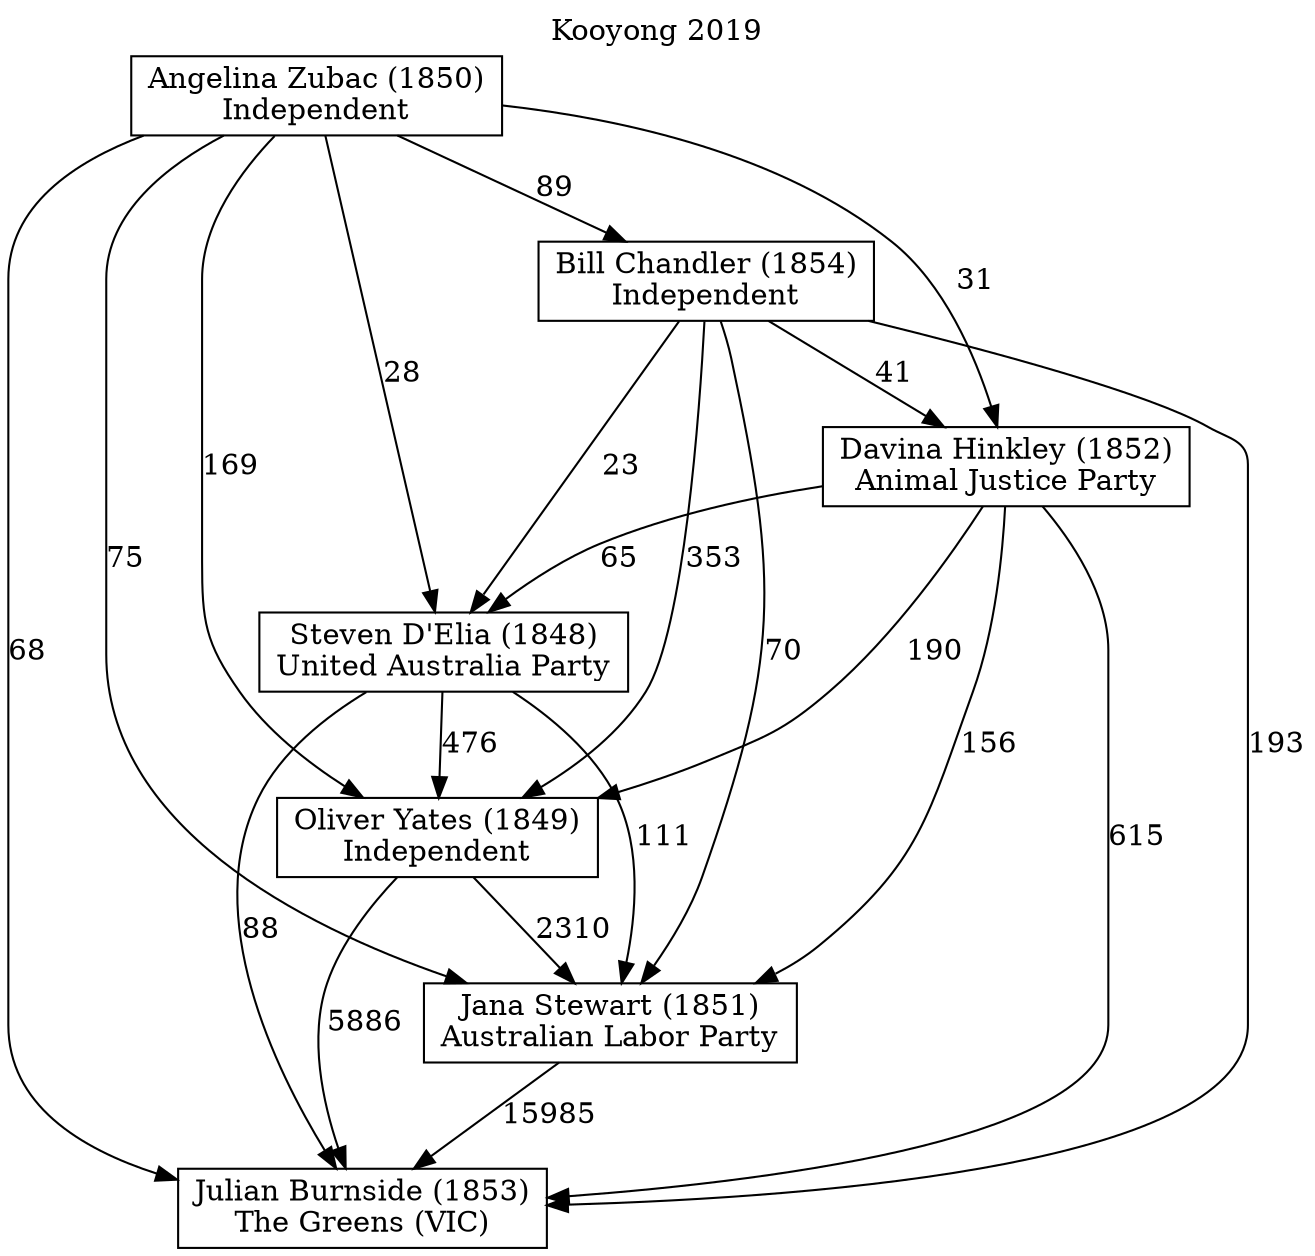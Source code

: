 // House preference flow
digraph "Julian Burnside (1853)_Kooyong_2019" {
	graph [label="Kooyong 2019" labelloc=t]
	node [shape=box]
	"Julian Burnside (1853)" [label="Julian Burnside (1853)
The Greens (VIC)"]
	"Jana Stewart (1851)" [label="Jana Stewart (1851)
Australian Labor Party"]
	"Oliver Yates (1849)" [label="Oliver Yates (1849)
Independent"]
	"Steven D'Elia (1848)" [label="Steven D'Elia (1848)
United Australia Party"]
	"Davina Hinkley (1852)" [label="Davina Hinkley (1852)
Animal Justice Party"]
	"Bill Chandler (1854)" [label="Bill Chandler (1854)
Independent"]
	"Angelina Zubac (1850)" [label="Angelina Zubac (1850)
Independent"]
	"Julian Burnside (1853)" [label="Julian Burnside (1853)
The Greens (VIC)"]
	"Oliver Yates (1849)" [label="Oliver Yates (1849)
Independent"]
	"Steven D'Elia (1848)" [label="Steven D'Elia (1848)
United Australia Party"]
	"Davina Hinkley (1852)" [label="Davina Hinkley (1852)
Animal Justice Party"]
	"Bill Chandler (1854)" [label="Bill Chandler (1854)
Independent"]
	"Angelina Zubac (1850)" [label="Angelina Zubac (1850)
Independent"]
	"Julian Burnside (1853)" [label="Julian Burnside (1853)
The Greens (VIC)"]
	"Steven D'Elia (1848)" [label="Steven D'Elia (1848)
United Australia Party"]
	"Davina Hinkley (1852)" [label="Davina Hinkley (1852)
Animal Justice Party"]
	"Bill Chandler (1854)" [label="Bill Chandler (1854)
Independent"]
	"Angelina Zubac (1850)" [label="Angelina Zubac (1850)
Independent"]
	"Julian Burnside (1853)" [label="Julian Burnside (1853)
The Greens (VIC)"]
	"Davina Hinkley (1852)" [label="Davina Hinkley (1852)
Animal Justice Party"]
	"Bill Chandler (1854)" [label="Bill Chandler (1854)
Independent"]
	"Angelina Zubac (1850)" [label="Angelina Zubac (1850)
Independent"]
	"Julian Burnside (1853)" [label="Julian Burnside (1853)
The Greens (VIC)"]
	"Bill Chandler (1854)" [label="Bill Chandler (1854)
Independent"]
	"Angelina Zubac (1850)" [label="Angelina Zubac (1850)
Independent"]
	"Julian Burnside (1853)" [label="Julian Burnside (1853)
The Greens (VIC)"]
	"Angelina Zubac (1850)" [label="Angelina Zubac (1850)
Independent"]
	"Angelina Zubac (1850)" [label="Angelina Zubac (1850)
Independent"]
	"Bill Chandler (1854)" [label="Bill Chandler (1854)
Independent"]
	"Angelina Zubac (1850)" [label="Angelina Zubac (1850)
Independent"]
	"Angelina Zubac (1850)" [label="Angelina Zubac (1850)
Independent"]
	"Davina Hinkley (1852)" [label="Davina Hinkley (1852)
Animal Justice Party"]
	"Bill Chandler (1854)" [label="Bill Chandler (1854)
Independent"]
	"Angelina Zubac (1850)" [label="Angelina Zubac (1850)
Independent"]
	"Davina Hinkley (1852)" [label="Davina Hinkley (1852)
Animal Justice Party"]
	"Angelina Zubac (1850)" [label="Angelina Zubac (1850)
Independent"]
	"Angelina Zubac (1850)" [label="Angelina Zubac (1850)
Independent"]
	"Bill Chandler (1854)" [label="Bill Chandler (1854)
Independent"]
	"Angelina Zubac (1850)" [label="Angelina Zubac (1850)
Independent"]
	"Angelina Zubac (1850)" [label="Angelina Zubac (1850)
Independent"]
	"Steven D'Elia (1848)" [label="Steven D'Elia (1848)
United Australia Party"]
	"Davina Hinkley (1852)" [label="Davina Hinkley (1852)
Animal Justice Party"]
	"Bill Chandler (1854)" [label="Bill Chandler (1854)
Independent"]
	"Angelina Zubac (1850)" [label="Angelina Zubac (1850)
Independent"]
	"Steven D'Elia (1848)" [label="Steven D'Elia (1848)
United Australia Party"]
	"Bill Chandler (1854)" [label="Bill Chandler (1854)
Independent"]
	"Angelina Zubac (1850)" [label="Angelina Zubac (1850)
Independent"]
	"Steven D'Elia (1848)" [label="Steven D'Elia (1848)
United Australia Party"]
	"Angelina Zubac (1850)" [label="Angelina Zubac (1850)
Independent"]
	"Angelina Zubac (1850)" [label="Angelina Zubac (1850)
Independent"]
	"Bill Chandler (1854)" [label="Bill Chandler (1854)
Independent"]
	"Angelina Zubac (1850)" [label="Angelina Zubac (1850)
Independent"]
	"Angelina Zubac (1850)" [label="Angelina Zubac (1850)
Independent"]
	"Davina Hinkley (1852)" [label="Davina Hinkley (1852)
Animal Justice Party"]
	"Bill Chandler (1854)" [label="Bill Chandler (1854)
Independent"]
	"Angelina Zubac (1850)" [label="Angelina Zubac (1850)
Independent"]
	"Davina Hinkley (1852)" [label="Davina Hinkley (1852)
Animal Justice Party"]
	"Angelina Zubac (1850)" [label="Angelina Zubac (1850)
Independent"]
	"Angelina Zubac (1850)" [label="Angelina Zubac (1850)
Independent"]
	"Bill Chandler (1854)" [label="Bill Chandler (1854)
Independent"]
	"Angelina Zubac (1850)" [label="Angelina Zubac (1850)
Independent"]
	"Angelina Zubac (1850)" [label="Angelina Zubac (1850)
Independent"]
	"Oliver Yates (1849)" [label="Oliver Yates (1849)
Independent"]
	"Steven D'Elia (1848)" [label="Steven D'Elia (1848)
United Australia Party"]
	"Davina Hinkley (1852)" [label="Davina Hinkley (1852)
Animal Justice Party"]
	"Bill Chandler (1854)" [label="Bill Chandler (1854)
Independent"]
	"Angelina Zubac (1850)" [label="Angelina Zubac (1850)
Independent"]
	"Oliver Yates (1849)" [label="Oliver Yates (1849)
Independent"]
	"Davina Hinkley (1852)" [label="Davina Hinkley (1852)
Animal Justice Party"]
	"Bill Chandler (1854)" [label="Bill Chandler (1854)
Independent"]
	"Angelina Zubac (1850)" [label="Angelina Zubac (1850)
Independent"]
	"Oliver Yates (1849)" [label="Oliver Yates (1849)
Independent"]
	"Bill Chandler (1854)" [label="Bill Chandler (1854)
Independent"]
	"Angelina Zubac (1850)" [label="Angelina Zubac (1850)
Independent"]
	"Oliver Yates (1849)" [label="Oliver Yates (1849)
Independent"]
	"Angelina Zubac (1850)" [label="Angelina Zubac (1850)
Independent"]
	"Angelina Zubac (1850)" [label="Angelina Zubac (1850)
Independent"]
	"Bill Chandler (1854)" [label="Bill Chandler (1854)
Independent"]
	"Angelina Zubac (1850)" [label="Angelina Zubac (1850)
Independent"]
	"Angelina Zubac (1850)" [label="Angelina Zubac (1850)
Independent"]
	"Davina Hinkley (1852)" [label="Davina Hinkley (1852)
Animal Justice Party"]
	"Bill Chandler (1854)" [label="Bill Chandler (1854)
Independent"]
	"Angelina Zubac (1850)" [label="Angelina Zubac (1850)
Independent"]
	"Davina Hinkley (1852)" [label="Davina Hinkley (1852)
Animal Justice Party"]
	"Angelina Zubac (1850)" [label="Angelina Zubac (1850)
Independent"]
	"Angelina Zubac (1850)" [label="Angelina Zubac (1850)
Independent"]
	"Bill Chandler (1854)" [label="Bill Chandler (1854)
Independent"]
	"Angelina Zubac (1850)" [label="Angelina Zubac (1850)
Independent"]
	"Angelina Zubac (1850)" [label="Angelina Zubac (1850)
Independent"]
	"Steven D'Elia (1848)" [label="Steven D'Elia (1848)
United Australia Party"]
	"Davina Hinkley (1852)" [label="Davina Hinkley (1852)
Animal Justice Party"]
	"Bill Chandler (1854)" [label="Bill Chandler (1854)
Independent"]
	"Angelina Zubac (1850)" [label="Angelina Zubac (1850)
Independent"]
	"Steven D'Elia (1848)" [label="Steven D'Elia (1848)
United Australia Party"]
	"Bill Chandler (1854)" [label="Bill Chandler (1854)
Independent"]
	"Angelina Zubac (1850)" [label="Angelina Zubac (1850)
Independent"]
	"Steven D'Elia (1848)" [label="Steven D'Elia (1848)
United Australia Party"]
	"Angelina Zubac (1850)" [label="Angelina Zubac (1850)
Independent"]
	"Angelina Zubac (1850)" [label="Angelina Zubac (1850)
Independent"]
	"Bill Chandler (1854)" [label="Bill Chandler (1854)
Independent"]
	"Angelina Zubac (1850)" [label="Angelina Zubac (1850)
Independent"]
	"Angelina Zubac (1850)" [label="Angelina Zubac (1850)
Independent"]
	"Davina Hinkley (1852)" [label="Davina Hinkley (1852)
Animal Justice Party"]
	"Bill Chandler (1854)" [label="Bill Chandler (1854)
Independent"]
	"Angelina Zubac (1850)" [label="Angelina Zubac (1850)
Independent"]
	"Davina Hinkley (1852)" [label="Davina Hinkley (1852)
Animal Justice Party"]
	"Angelina Zubac (1850)" [label="Angelina Zubac (1850)
Independent"]
	"Angelina Zubac (1850)" [label="Angelina Zubac (1850)
Independent"]
	"Bill Chandler (1854)" [label="Bill Chandler (1854)
Independent"]
	"Angelina Zubac (1850)" [label="Angelina Zubac (1850)
Independent"]
	"Angelina Zubac (1850)" [label="Angelina Zubac (1850)
Independent"]
	"Jana Stewart (1851)" [label="Jana Stewart (1851)
Australian Labor Party"]
	"Oliver Yates (1849)" [label="Oliver Yates (1849)
Independent"]
	"Steven D'Elia (1848)" [label="Steven D'Elia (1848)
United Australia Party"]
	"Davina Hinkley (1852)" [label="Davina Hinkley (1852)
Animal Justice Party"]
	"Bill Chandler (1854)" [label="Bill Chandler (1854)
Independent"]
	"Angelina Zubac (1850)" [label="Angelina Zubac (1850)
Independent"]
	"Jana Stewart (1851)" [label="Jana Stewart (1851)
Australian Labor Party"]
	"Steven D'Elia (1848)" [label="Steven D'Elia (1848)
United Australia Party"]
	"Davina Hinkley (1852)" [label="Davina Hinkley (1852)
Animal Justice Party"]
	"Bill Chandler (1854)" [label="Bill Chandler (1854)
Independent"]
	"Angelina Zubac (1850)" [label="Angelina Zubac (1850)
Independent"]
	"Jana Stewart (1851)" [label="Jana Stewart (1851)
Australian Labor Party"]
	"Davina Hinkley (1852)" [label="Davina Hinkley (1852)
Animal Justice Party"]
	"Bill Chandler (1854)" [label="Bill Chandler (1854)
Independent"]
	"Angelina Zubac (1850)" [label="Angelina Zubac (1850)
Independent"]
	"Jana Stewart (1851)" [label="Jana Stewart (1851)
Australian Labor Party"]
	"Bill Chandler (1854)" [label="Bill Chandler (1854)
Independent"]
	"Angelina Zubac (1850)" [label="Angelina Zubac (1850)
Independent"]
	"Jana Stewart (1851)" [label="Jana Stewart (1851)
Australian Labor Party"]
	"Angelina Zubac (1850)" [label="Angelina Zubac (1850)
Independent"]
	"Angelina Zubac (1850)" [label="Angelina Zubac (1850)
Independent"]
	"Bill Chandler (1854)" [label="Bill Chandler (1854)
Independent"]
	"Angelina Zubac (1850)" [label="Angelina Zubac (1850)
Independent"]
	"Angelina Zubac (1850)" [label="Angelina Zubac (1850)
Independent"]
	"Davina Hinkley (1852)" [label="Davina Hinkley (1852)
Animal Justice Party"]
	"Bill Chandler (1854)" [label="Bill Chandler (1854)
Independent"]
	"Angelina Zubac (1850)" [label="Angelina Zubac (1850)
Independent"]
	"Davina Hinkley (1852)" [label="Davina Hinkley (1852)
Animal Justice Party"]
	"Angelina Zubac (1850)" [label="Angelina Zubac (1850)
Independent"]
	"Angelina Zubac (1850)" [label="Angelina Zubac (1850)
Independent"]
	"Bill Chandler (1854)" [label="Bill Chandler (1854)
Independent"]
	"Angelina Zubac (1850)" [label="Angelina Zubac (1850)
Independent"]
	"Angelina Zubac (1850)" [label="Angelina Zubac (1850)
Independent"]
	"Steven D'Elia (1848)" [label="Steven D'Elia (1848)
United Australia Party"]
	"Davina Hinkley (1852)" [label="Davina Hinkley (1852)
Animal Justice Party"]
	"Bill Chandler (1854)" [label="Bill Chandler (1854)
Independent"]
	"Angelina Zubac (1850)" [label="Angelina Zubac (1850)
Independent"]
	"Steven D'Elia (1848)" [label="Steven D'Elia (1848)
United Australia Party"]
	"Bill Chandler (1854)" [label="Bill Chandler (1854)
Independent"]
	"Angelina Zubac (1850)" [label="Angelina Zubac (1850)
Independent"]
	"Steven D'Elia (1848)" [label="Steven D'Elia (1848)
United Australia Party"]
	"Angelina Zubac (1850)" [label="Angelina Zubac (1850)
Independent"]
	"Angelina Zubac (1850)" [label="Angelina Zubac (1850)
Independent"]
	"Bill Chandler (1854)" [label="Bill Chandler (1854)
Independent"]
	"Angelina Zubac (1850)" [label="Angelina Zubac (1850)
Independent"]
	"Angelina Zubac (1850)" [label="Angelina Zubac (1850)
Independent"]
	"Davina Hinkley (1852)" [label="Davina Hinkley (1852)
Animal Justice Party"]
	"Bill Chandler (1854)" [label="Bill Chandler (1854)
Independent"]
	"Angelina Zubac (1850)" [label="Angelina Zubac (1850)
Independent"]
	"Davina Hinkley (1852)" [label="Davina Hinkley (1852)
Animal Justice Party"]
	"Angelina Zubac (1850)" [label="Angelina Zubac (1850)
Independent"]
	"Angelina Zubac (1850)" [label="Angelina Zubac (1850)
Independent"]
	"Bill Chandler (1854)" [label="Bill Chandler (1854)
Independent"]
	"Angelina Zubac (1850)" [label="Angelina Zubac (1850)
Independent"]
	"Angelina Zubac (1850)" [label="Angelina Zubac (1850)
Independent"]
	"Oliver Yates (1849)" [label="Oliver Yates (1849)
Independent"]
	"Steven D'Elia (1848)" [label="Steven D'Elia (1848)
United Australia Party"]
	"Davina Hinkley (1852)" [label="Davina Hinkley (1852)
Animal Justice Party"]
	"Bill Chandler (1854)" [label="Bill Chandler (1854)
Independent"]
	"Angelina Zubac (1850)" [label="Angelina Zubac (1850)
Independent"]
	"Oliver Yates (1849)" [label="Oliver Yates (1849)
Independent"]
	"Davina Hinkley (1852)" [label="Davina Hinkley (1852)
Animal Justice Party"]
	"Bill Chandler (1854)" [label="Bill Chandler (1854)
Independent"]
	"Angelina Zubac (1850)" [label="Angelina Zubac (1850)
Independent"]
	"Oliver Yates (1849)" [label="Oliver Yates (1849)
Independent"]
	"Bill Chandler (1854)" [label="Bill Chandler (1854)
Independent"]
	"Angelina Zubac (1850)" [label="Angelina Zubac (1850)
Independent"]
	"Oliver Yates (1849)" [label="Oliver Yates (1849)
Independent"]
	"Angelina Zubac (1850)" [label="Angelina Zubac (1850)
Independent"]
	"Angelina Zubac (1850)" [label="Angelina Zubac (1850)
Independent"]
	"Bill Chandler (1854)" [label="Bill Chandler (1854)
Independent"]
	"Angelina Zubac (1850)" [label="Angelina Zubac (1850)
Independent"]
	"Angelina Zubac (1850)" [label="Angelina Zubac (1850)
Independent"]
	"Davina Hinkley (1852)" [label="Davina Hinkley (1852)
Animal Justice Party"]
	"Bill Chandler (1854)" [label="Bill Chandler (1854)
Independent"]
	"Angelina Zubac (1850)" [label="Angelina Zubac (1850)
Independent"]
	"Davina Hinkley (1852)" [label="Davina Hinkley (1852)
Animal Justice Party"]
	"Angelina Zubac (1850)" [label="Angelina Zubac (1850)
Independent"]
	"Angelina Zubac (1850)" [label="Angelina Zubac (1850)
Independent"]
	"Bill Chandler (1854)" [label="Bill Chandler (1854)
Independent"]
	"Angelina Zubac (1850)" [label="Angelina Zubac (1850)
Independent"]
	"Angelina Zubac (1850)" [label="Angelina Zubac (1850)
Independent"]
	"Steven D'Elia (1848)" [label="Steven D'Elia (1848)
United Australia Party"]
	"Davina Hinkley (1852)" [label="Davina Hinkley (1852)
Animal Justice Party"]
	"Bill Chandler (1854)" [label="Bill Chandler (1854)
Independent"]
	"Angelina Zubac (1850)" [label="Angelina Zubac (1850)
Independent"]
	"Steven D'Elia (1848)" [label="Steven D'Elia (1848)
United Australia Party"]
	"Bill Chandler (1854)" [label="Bill Chandler (1854)
Independent"]
	"Angelina Zubac (1850)" [label="Angelina Zubac (1850)
Independent"]
	"Steven D'Elia (1848)" [label="Steven D'Elia (1848)
United Australia Party"]
	"Angelina Zubac (1850)" [label="Angelina Zubac (1850)
Independent"]
	"Angelina Zubac (1850)" [label="Angelina Zubac (1850)
Independent"]
	"Bill Chandler (1854)" [label="Bill Chandler (1854)
Independent"]
	"Angelina Zubac (1850)" [label="Angelina Zubac (1850)
Independent"]
	"Angelina Zubac (1850)" [label="Angelina Zubac (1850)
Independent"]
	"Davina Hinkley (1852)" [label="Davina Hinkley (1852)
Animal Justice Party"]
	"Bill Chandler (1854)" [label="Bill Chandler (1854)
Independent"]
	"Angelina Zubac (1850)" [label="Angelina Zubac (1850)
Independent"]
	"Davina Hinkley (1852)" [label="Davina Hinkley (1852)
Animal Justice Party"]
	"Angelina Zubac (1850)" [label="Angelina Zubac (1850)
Independent"]
	"Angelina Zubac (1850)" [label="Angelina Zubac (1850)
Independent"]
	"Bill Chandler (1854)" [label="Bill Chandler (1854)
Independent"]
	"Angelina Zubac (1850)" [label="Angelina Zubac (1850)
Independent"]
	"Angelina Zubac (1850)" [label="Angelina Zubac (1850)
Independent"]
	"Jana Stewart (1851)" -> "Julian Burnside (1853)" [label=15985]
	"Oliver Yates (1849)" -> "Jana Stewart (1851)" [label=2310]
	"Steven D'Elia (1848)" -> "Oliver Yates (1849)" [label=476]
	"Davina Hinkley (1852)" -> "Steven D'Elia (1848)" [label=65]
	"Bill Chandler (1854)" -> "Davina Hinkley (1852)" [label=41]
	"Angelina Zubac (1850)" -> "Bill Chandler (1854)" [label=89]
	"Oliver Yates (1849)" -> "Julian Burnside (1853)" [label=5886]
	"Steven D'Elia (1848)" -> "Julian Burnside (1853)" [label=88]
	"Davina Hinkley (1852)" -> "Julian Burnside (1853)" [label=615]
	"Bill Chandler (1854)" -> "Julian Burnside (1853)" [label=193]
	"Angelina Zubac (1850)" -> "Julian Burnside (1853)" [label=68]
	"Angelina Zubac (1850)" -> "Davina Hinkley (1852)" [label=31]
	"Bill Chandler (1854)" -> "Steven D'Elia (1848)" [label=23]
	"Angelina Zubac (1850)" -> "Steven D'Elia (1848)" [label=28]
	"Davina Hinkley (1852)" -> "Oliver Yates (1849)" [label=190]
	"Bill Chandler (1854)" -> "Oliver Yates (1849)" [label=353]
	"Angelina Zubac (1850)" -> "Oliver Yates (1849)" [label=169]
	"Steven D'Elia (1848)" -> "Jana Stewart (1851)" [label=111]
	"Davina Hinkley (1852)" -> "Jana Stewart (1851)" [label=156]
	"Bill Chandler (1854)" -> "Jana Stewart (1851)" [label=70]
	"Angelina Zubac (1850)" -> "Jana Stewart (1851)" [label=75]
}
